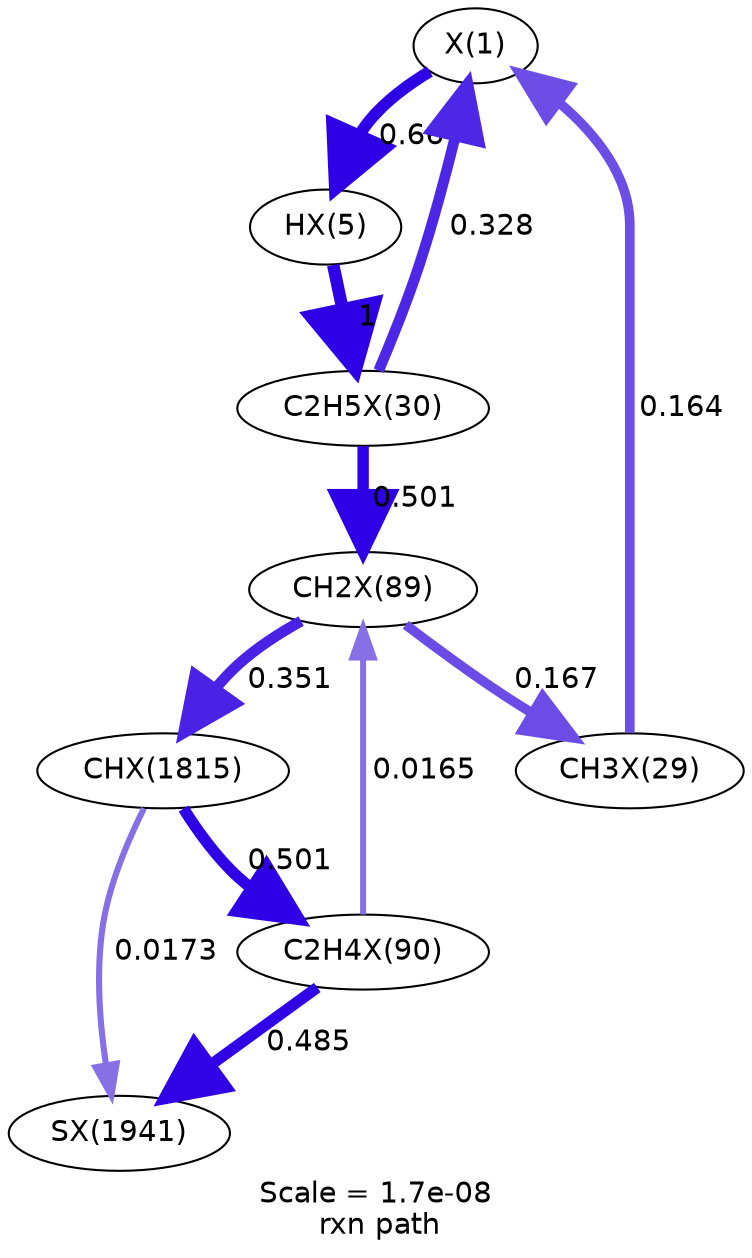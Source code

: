 digraph reaction_paths {
center=1;
s26 -> s27[fontname="Helvetica", style="setlinewidth(5.69)", arrowsize=2.84, color="0.7, 1.16, 0.9"
, label=" 0.66"];
s30 -> s26[fontname="Helvetica", style="setlinewidth(5.16)", arrowsize=2.58, color="0.7, 0.828, 0.9"
, label=" 0.328"];
s29 -> s26[fontname="Helvetica", style="setlinewidth(4.64)", arrowsize=2.32, color="0.7, 0.664, 0.9"
, label=" 0.164"];
s27 -> s30[fontname="Helvetica", style="setlinewidth(6)", arrowsize=3, color="0.7, 1.5, 0.9"
, label=" 1"];
s30 -> s45[fontname="Helvetica", style="setlinewidth(5.48)", arrowsize=2.74, color="0.7, 1, 0.9"
, label=" 0.501"];
s45 -> s29[fontname="Helvetica", style="setlinewidth(4.65)", arrowsize=2.32, color="0.7, 0.667, 0.9"
, label=" 0.167"];
s45 -> s75[fontname="Helvetica", style="setlinewidth(5.21)", arrowsize=2.6, color="0.7, 0.851, 0.9"
, label=" 0.351"];
s46 -> s45[fontname="Helvetica", style="setlinewidth(2.9)", arrowsize=1.45, color="0.7, 0.517, 0.9"
, label=" 0.0165"];
s75 -> s46[fontname="Helvetica", style="setlinewidth(5.48)", arrowsize=2.74, color="0.7, 1, 0.9"
, label=" 0.501"];
s75 -> s76[fontname="Helvetica", style="setlinewidth(2.94)", arrowsize=1.47, color="0.7, 0.517, 0.9"
, label=" 0.0173"];
s46 -> s76[fontname="Helvetica", style="setlinewidth(5.45)", arrowsize=2.73, color="0.7, 0.985, 0.9"
, label=" 0.485"];
s26 [ fontname="Helvetica", label="X(1)"];
s27 [ fontname="Helvetica", label="HX(5)"];
s29 [ fontname="Helvetica", label="CH3X(29)"];
s30 [ fontname="Helvetica", label="C2H5X(30)"];
s45 [ fontname="Helvetica", label="CH2X(89)"];
s46 [ fontname="Helvetica", label="C2H4X(90)"];
s75 [ fontname="Helvetica", label="CHX(1815)"];
s76 [ fontname="Helvetica", label="SX(1941)"];
 label = "Scale = 1.7e-08\l rxn path";
 fontname = "Helvetica";
}

